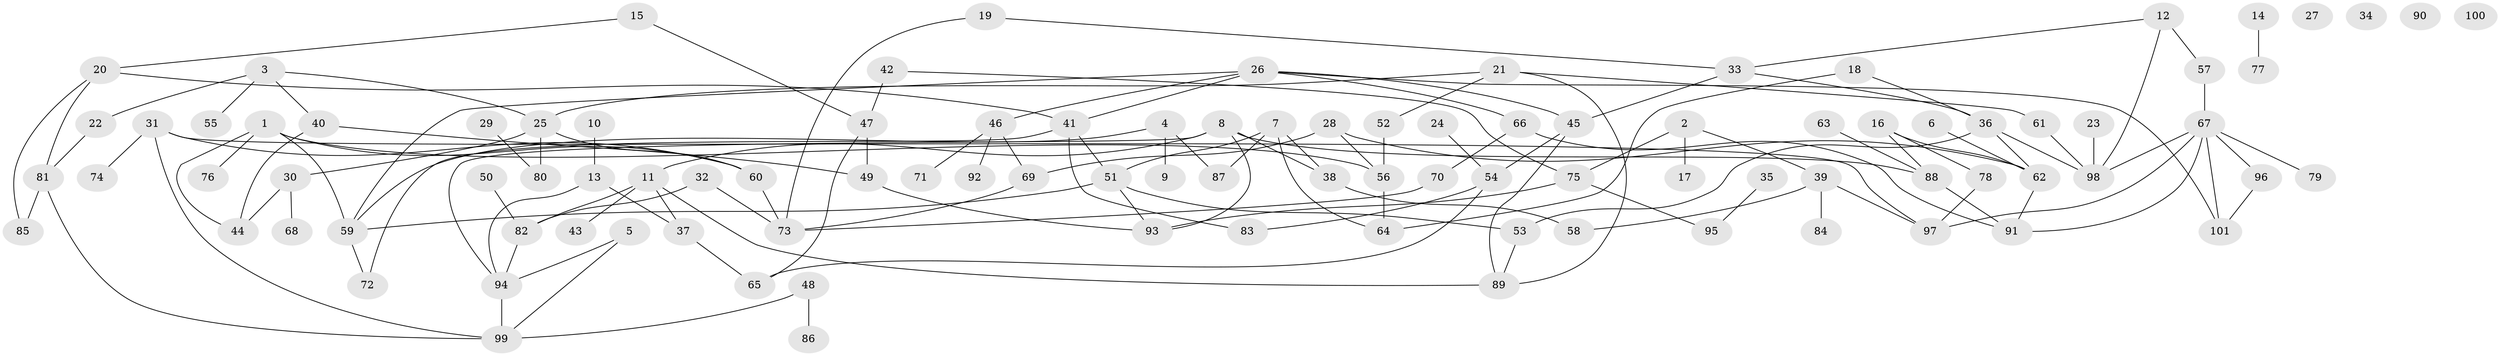 // coarse degree distribution, {6: 0.04477611940298507, 3: 0.26865671641791045, 4: 0.13432835820895522, 2: 0.11940298507462686, 1: 0.19402985074626866, 7: 0.05970149253731343, 0: 0.07462686567164178, 8: 0.029850746268656716, 5: 0.07462686567164178}
// Generated by graph-tools (version 1.1) at 2025/41/03/06/25 10:41:20]
// undirected, 101 vertices, 140 edges
graph export_dot {
graph [start="1"]
  node [color=gray90,style=filled];
  1;
  2;
  3;
  4;
  5;
  6;
  7;
  8;
  9;
  10;
  11;
  12;
  13;
  14;
  15;
  16;
  17;
  18;
  19;
  20;
  21;
  22;
  23;
  24;
  25;
  26;
  27;
  28;
  29;
  30;
  31;
  32;
  33;
  34;
  35;
  36;
  37;
  38;
  39;
  40;
  41;
  42;
  43;
  44;
  45;
  46;
  47;
  48;
  49;
  50;
  51;
  52;
  53;
  54;
  55;
  56;
  57;
  58;
  59;
  60;
  61;
  62;
  63;
  64;
  65;
  66;
  67;
  68;
  69;
  70;
  71;
  72;
  73;
  74;
  75;
  76;
  77;
  78;
  79;
  80;
  81;
  82;
  83;
  84;
  85;
  86;
  87;
  88;
  89;
  90;
  91;
  92;
  93;
  94;
  95;
  96;
  97;
  98;
  99;
  100;
  101;
  1 -- 44;
  1 -- 56;
  1 -- 59;
  1 -- 60;
  1 -- 76;
  2 -- 17;
  2 -- 39;
  2 -- 75;
  3 -- 22;
  3 -- 25;
  3 -- 40;
  3 -- 55;
  4 -- 9;
  4 -- 59;
  4 -- 87;
  5 -- 94;
  5 -- 99;
  6 -- 62;
  7 -- 38;
  7 -- 51;
  7 -- 64;
  7 -- 87;
  8 -- 11;
  8 -- 38;
  8 -- 88;
  8 -- 93;
  8 -- 94;
  10 -- 13;
  11 -- 37;
  11 -- 43;
  11 -- 82;
  11 -- 89;
  12 -- 33;
  12 -- 57;
  12 -- 98;
  13 -- 37;
  13 -- 94;
  14 -- 77;
  15 -- 20;
  15 -- 47;
  16 -- 62;
  16 -- 78;
  16 -- 88;
  18 -- 36;
  18 -- 64;
  19 -- 33;
  19 -- 73;
  20 -- 41;
  20 -- 81;
  20 -- 85;
  21 -- 25;
  21 -- 52;
  21 -- 61;
  21 -- 89;
  22 -- 81;
  23 -- 98;
  24 -- 54;
  25 -- 30;
  25 -- 60;
  25 -- 80;
  26 -- 41;
  26 -- 45;
  26 -- 46;
  26 -- 59;
  26 -- 66;
  26 -- 101;
  28 -- 56;
  28 -- 62;
  28 -- 69;
  29 -- 80;
  30 -- 44;
  30 -- 68;
  31 -- 60;
  31 -- 74;
  31 -- 97;
  31 -- 99;
  32 -- 73;
  32 -- 82;
  33 -- 36;
  33 -- 45;
  35 -- 95;
  36 -- 53;
  36 -- 62;
  36 -- 98;
  37 -- 65;
  38 -- 58;
  39 -- 58;
  39 -- 84;
  39 -- 97;
  40 -- 44;
  40 -- 49;
  41 -- 51;
  41 -- 72;
  41 -- 83;
  42 -- 47;
  42 -- 75;
  45 -- 54;
  45 -- 89;
  46 -- 69;
  46 -- 71;
  46 -- 92;
  47 -- 49;
  47 -- 65;
  48 -- 86;
  48 -- 99;
  49 -- 93;
  50 -- 82;
  51 -- 53;
  51 -- 59;
  51 -- 93;
  52 -- 56;
  53 -- 89;
  54 -- 65;
  54 -- 83;
  56 -- 64;
  57 -- 67;
  59 -- 72;
  60 -- 73;
  61 -- 98;
  62 -- 91;
  63 -- 88;
  66 -- 70;
  66 -- 91;
  67 -- 79;
  67 -- 91;
  67 -- 96;
  67 -- 97;
  67 -- 98;
  67 -- 101;
  69 -- 73;
  70 -- 73;
  75 -- 93;
  75 -- 95;
  78 -- 97;
  81 -- 85;
  81 -- 99;
  82 -- 94;
  88 -- 91;
  94 -- 99;
  96 -- 101;
}
